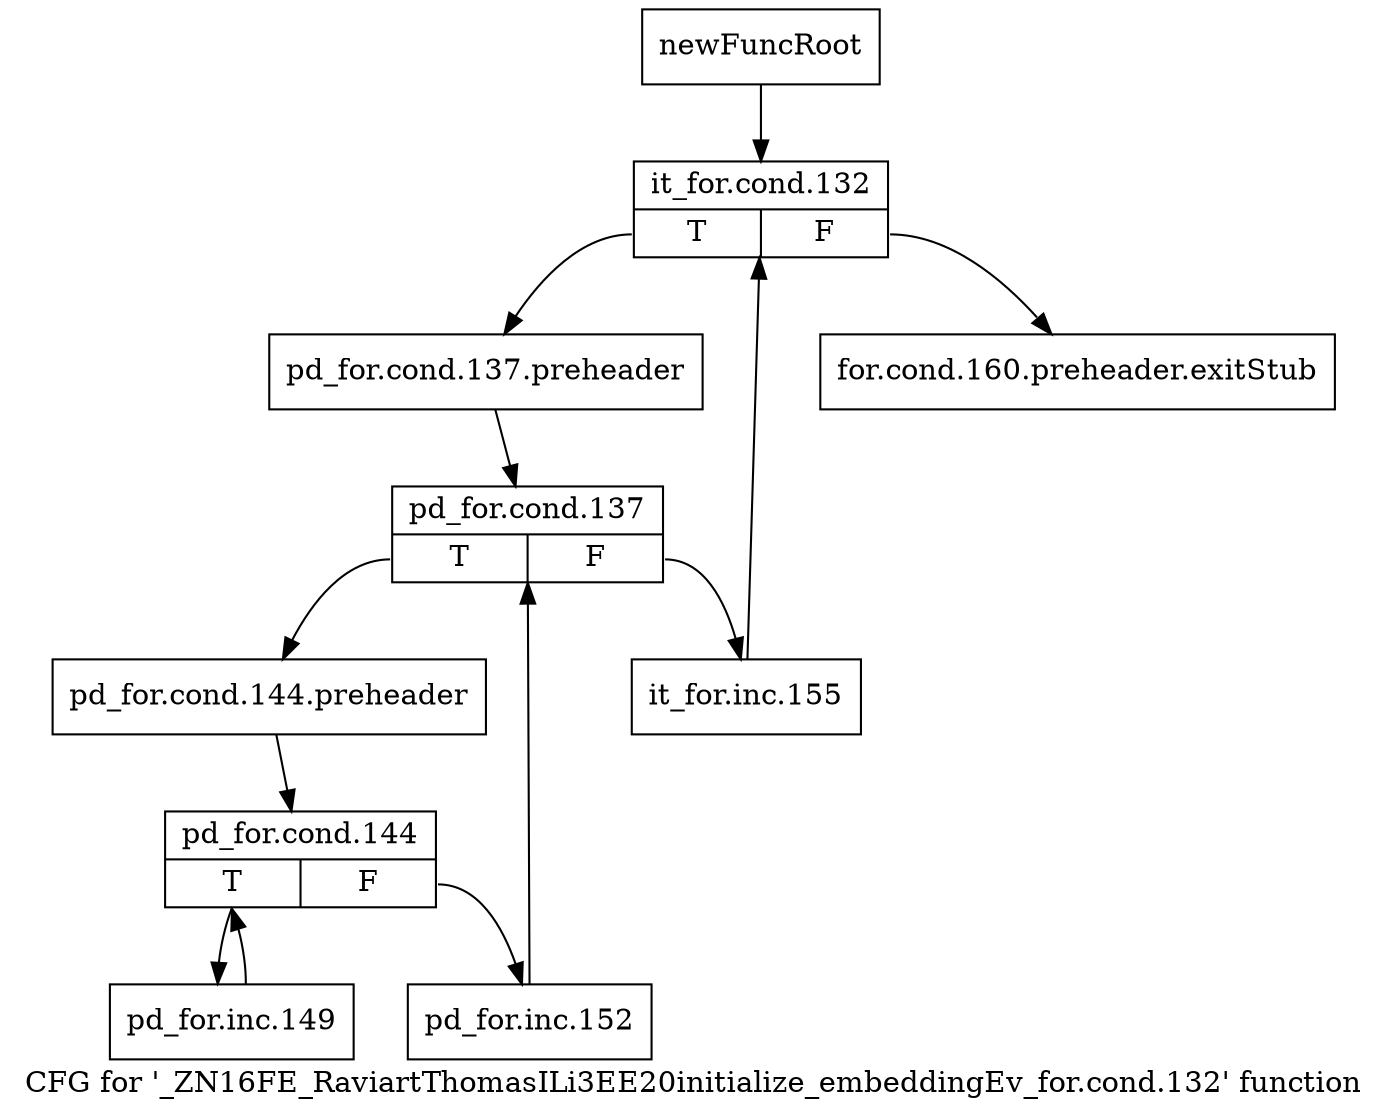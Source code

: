 digraph "CFG for '_ZN16FE_RaviartThomasILi3EE20initialize_embeddingEv_for.cond.132' function" {
	label="CFG for '_ZN16FE_RaviartThomasILi3EE20initialize_embeddingEv_for.cond.132' function";

	Node0x9135b90 [shape=record,label="{newFuncRoot}"];
	Node0x9135b90 -> Node0x9135c30;
	Node0x9135be0 [shape=record,label="{for.cond.160.preheader.exitStub}"];
	Node0x9135c30 [shape=record,label="{it_for.cond.132|{<s0>T|<s1>F}}"];
	Node0x9135c30:s0 -> Node0x9135c80;
	Node0x9135c30:s1 -> Node0x9135be0;
	Node0x9135c80 [shape=record,label="{pd_for.cond.137.preheader}"];
	Node0x9135c80 -> Node0x9135cd0;
	Node0x9135cd0 [shape=record,label="{pd_for.cond.137|{<s0>T|<s1>F}}"];
	Node0x9135cd0:s0 -> Node0x9135d70;
	Node0x9135cd0:s1 -> Node0x9135d20;
	Node0x9135d20 [shape=record,label="{it_for.inc.155}"];
	Node0x9135d20 -> Node0x9135c30;
	Node0x9135d70 [shape=record,label="{pd_for.cond.144.preheader}"];
	Node0x9135d70 -> Node0x9135dc0;
	Node0x9135dc0 [shape=record,label="{pd_for.cond.144|{<s0>T|<s1>F}}"];
	Node0x9135dc0:s0 -> Node0x9135e60;
	Node0x9135dc0:s1 -> Node0x9135e10;
	Node0x9135e10 [shape=record,label="{pd_for.inc.152}"];
	Node0x9135e10 -> Node0x9135cd0;
	Node0x9135e60 [shape=record,label="{pd_for.inc.149}"];
	Node0x9135e60 -> Node0x9135dc0;
}
